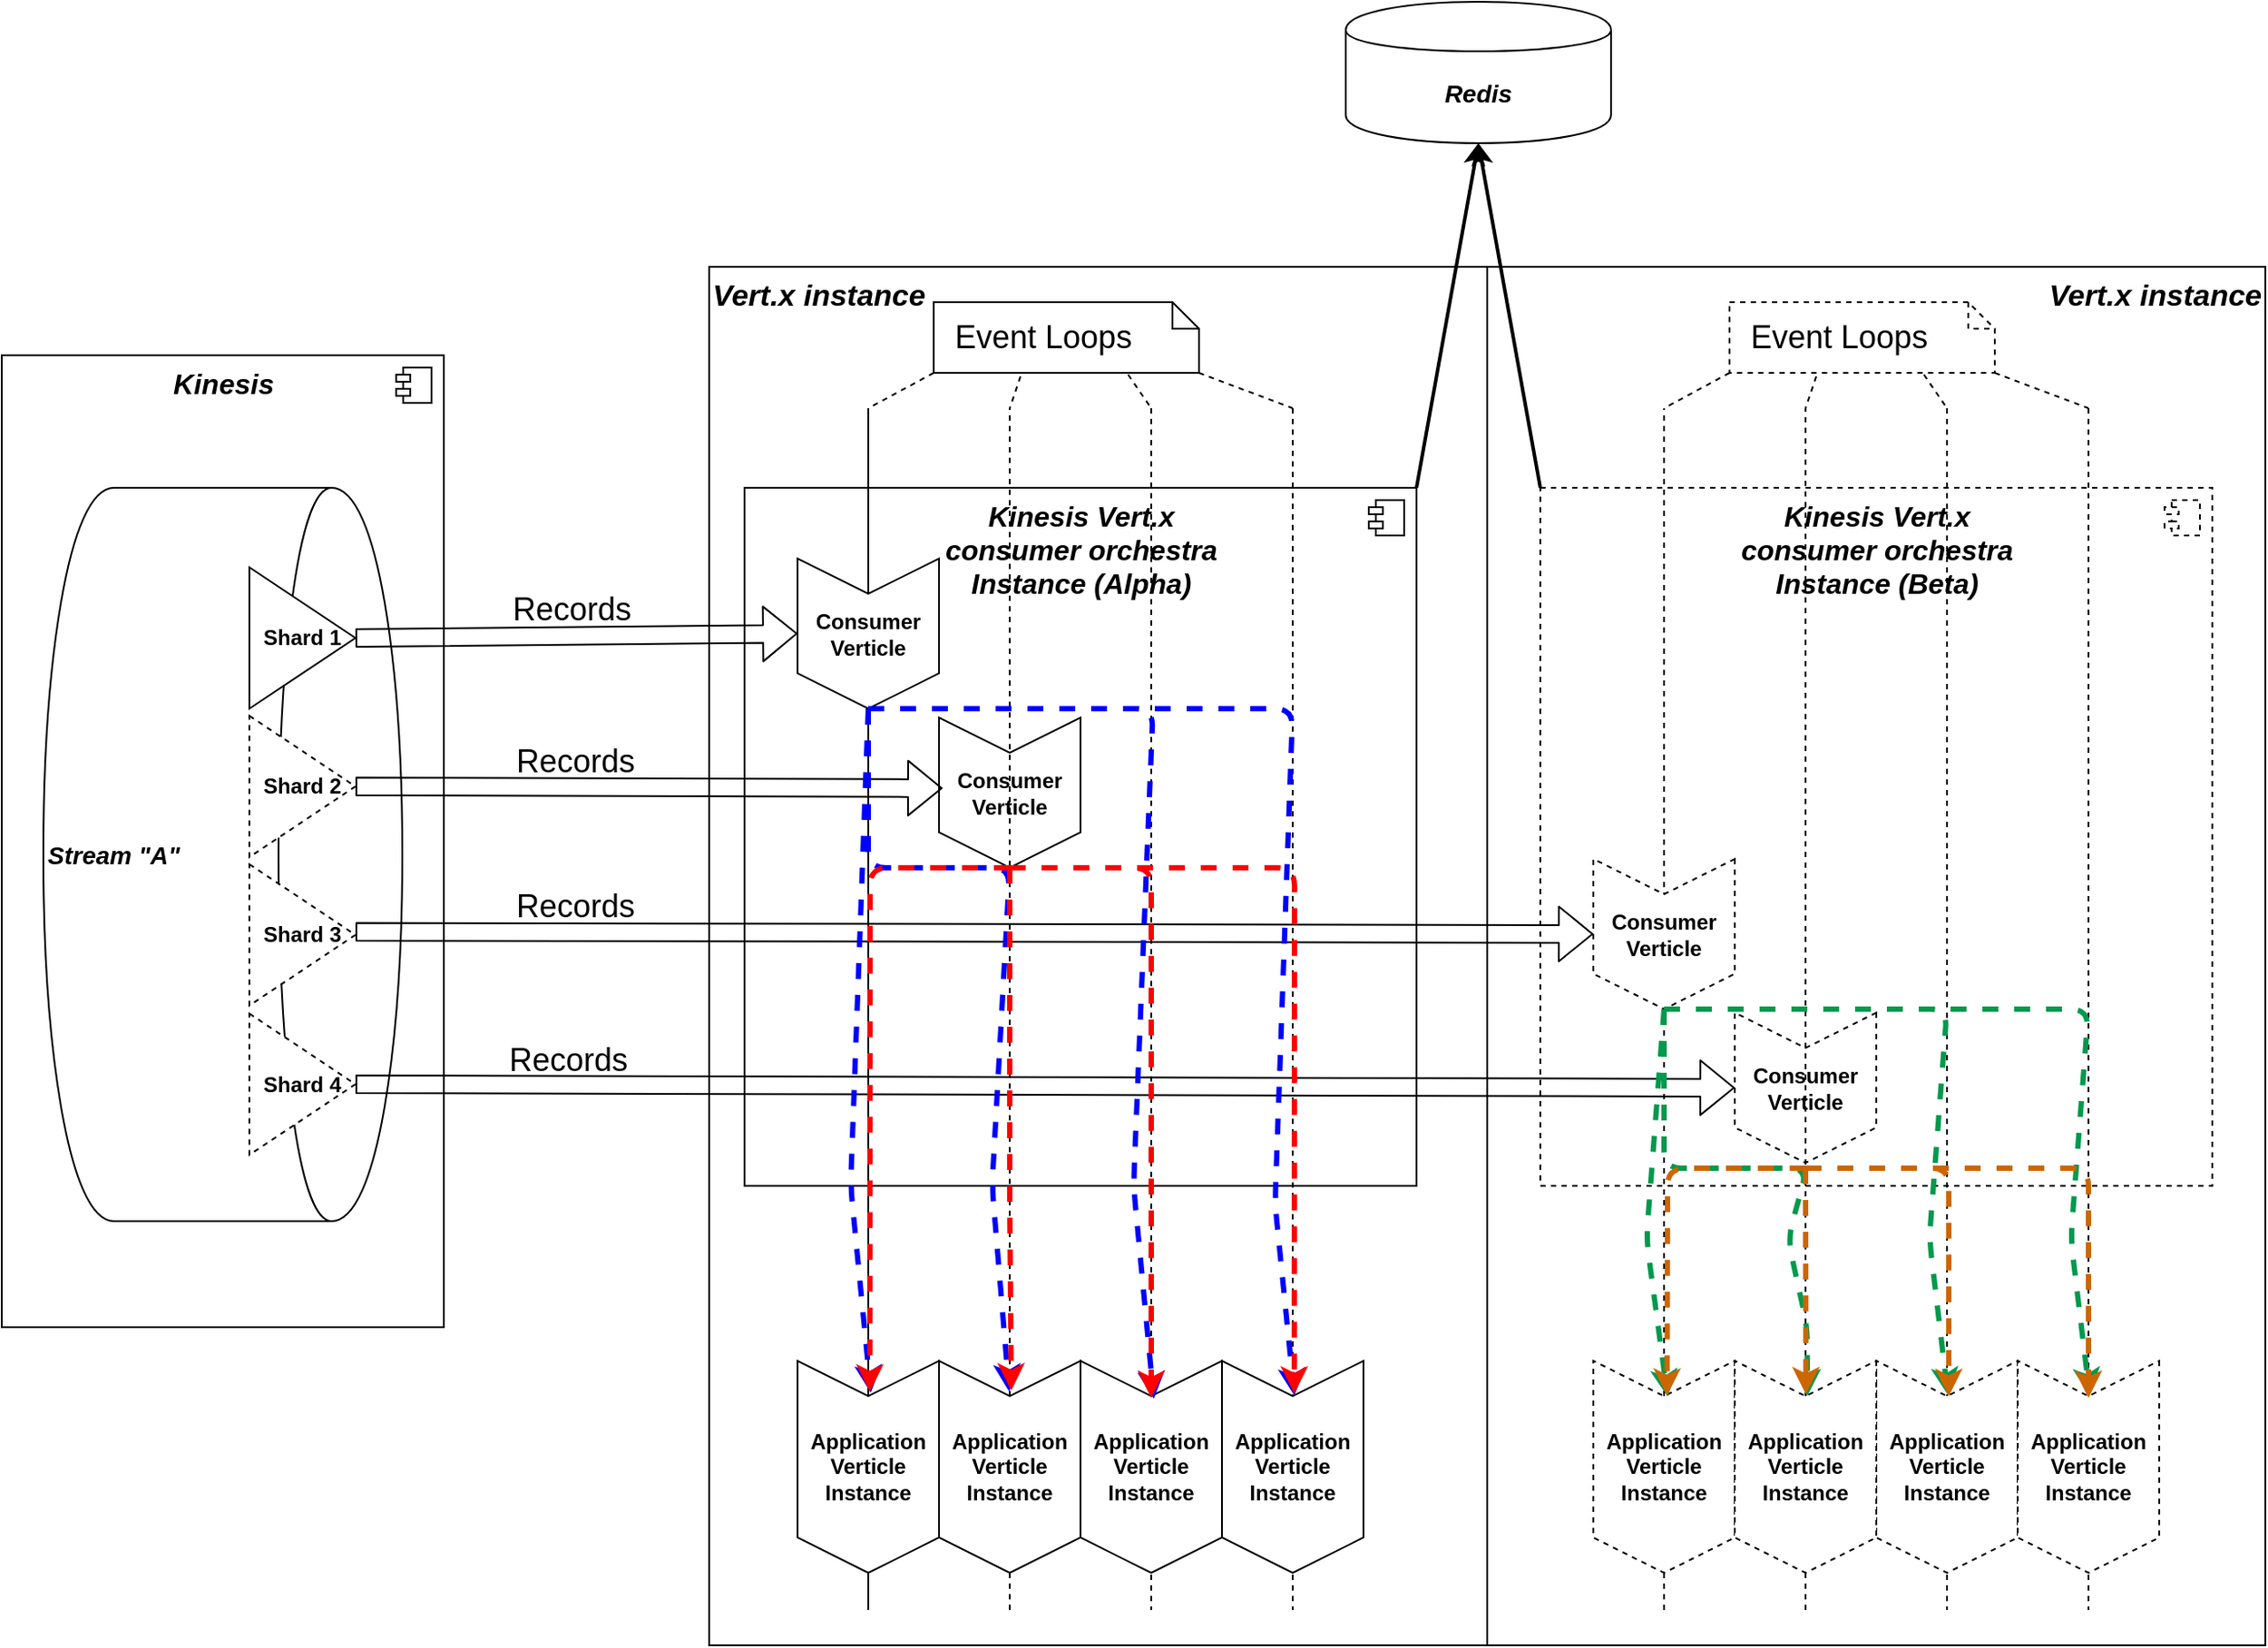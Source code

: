 <mxfile version="12.9.9" type="device"><diagram name="Page-1" id="929967ad-93f9-6ef4-fab6-5d389245f69c"><mxGraphModel dx="2062" dy="1188" grid="1" gridSize="10" guides="1" tooltips="1" connect="1" arrows="1" fold="1" page="1" pageScale="1.5" pageWidth="1169" pageHeight="826" background="none" math="0" shadow="0"><root><mxCell id="0" style=";html=1;"/><mxCell id="1" style=";html=1;" parent="0"/><mxCell id="77H4rRRYbR0-iuODLvp6-57" value="Vert.x instance" style="rounded=0;whiteSpace=wrap;html=1;verticalAlign=top;align=left;fontSize=17;fontStyle=3" vertex="1" parent="1"><mxGeometry x="750" y="240" width="440" height="780" as="geometry"/></mxCell><mxCell id="77H4rRRYbR0-iuODLvp6-2" value="Vert.x instance" style="rounded=0;whiteSpace=wrap;html=1;verticalAlign=top;align=right;fontSize=17;fontStyle=3" vertex="1" parent="1"><mxGeometry x="1190" y="240" width="440" height="780" as="geometry"/></mxCell><mxCell id="xgWH11rWyA3reWJHPSpk-3" value="Kinesis" style="html=1;dropTarget=0;horizontal=1;verticalAlign=top;fontStyle=3;fontSize=16;" parent="1" vertex="1"><mxGeometry x="350" y="290" width="250" height="550" as="geometry"/></mxCell><mxCell id="xgWH11rWyA3reWJHPSpk-4" value="" style="shape=component;jettyWidth=8;jettyHeight=4;" parent="xgWH11rWyA3reWJHPSpk-3" vertex="1"><mxGeometry x="1" width="20" height="20" relative="1" as="geometry"><mxPoint x="-27" y="7" as="offset"/></mxGeometry></mxCell><mxCell id="xgWH11rWyA3reWJHPSpk-1" value="Stream &quot;A&quot;" style="shape=cylinder;whiteSpace=wrap;html=1;boundedLbl=1;backgroundOutline=1;direction=south;fontStyle=3;fontSize=14;align=left;" parent="1" vertex="1"><mxGeometry x="373.5" y="365" width="203" height="415" as="geometry"/></mxCell><mxCell id="xgWH11rWyA3reWJHPSpk-5" value="Shard 1" style="triangle;whiteSpace=wrap;html=1;fontStyle=1" parent="1" vertex="1"><mxGeometry x="490" y="410" width="60" height="80" as="geometry"/></mxCell><mxCell id="xgWH11rWyA3reWJHPSpk-6" value="Shard 2" style="triangle;whiteSpace=wrap;html=1;dashed=1;fontStyle=1" parent="1" vertex="1"><mxGeometry x="490" y="494" width="60" height="80" as="geometry"/></mxCell><mxCell id="xgWH11rWyA3reWJHPSpk-12" value="Kinesis Vert.x &lt;br style=&quot;font-size: 16px&quot;&gt;consumer orchestra&lt;br&gt;Instance (Alpha)" style="html=1;dropTarget=0;fontSize=16;verticalAlign=top;fontStyle=3" parent="1" vertex="1"><mxGeometry x="770" y="365" width="380" height="395" as="geometry"/></mxCell><mxCell id="xgWH11rWyA3reWJHPSpk-13" value="" style="shape=component;jettyWidth=8;jettyHeight=4;" parent="xgWH11rWyA3reWJHPSpk-12" vertex="1"><mxGeometry x="1" width="20" height="20" relative="1" as="geometry"><mxPoint x="-27" y="7" as="offset"/></mxGeometry></mxCell><mxCell id="xgWH11rWyA3reWJHPSpk-15" value="" style="endArrow=none;html=1;fontSize=18;" parent="1" edge="1" source="xgWH11rWyA3reWJHPSpk-23"><mxGeometry width="50" height="50" relative="1" as="geometry"><mxPoint x="840" y="1000" as="sourcePoint"/><mxPoint x="840" y="320" as="targetPoint"/></mxGeometry></mxCell><mxCell id="xgWH11rWyA3reWJHPSpk-14" value="Consumer&lt;br&gt;Verticle" style="shape=step;perimeter=stepPerimeter;whiteSpace=wrap;html=1;fixedSize=1;direction=south;fontStyle=1" parent="1" vertex="1"><mxGeometry x="800" y="405" width="80" height="85" as="geometry"/></mxCell><mxCell id="xgWH11rWyA3reWJHPSpk-16" value="Consumer&lt;br&gt;Verticle" style="shape=step;perimeter=stepPerimeter;whiteSpace=wrap;html=1;fixedSize=1;direction=south;fontStyle=1" parent="1" vertex="1"><mxGeometry x="880" y="495" width="80" height="85" as="geometry"/></mxCell><mxCell id="xgWH11rWyA3reWJHPSpk-17" value="" style="endArrow=none;dashed=1;html=1;" parent="1" edge="1"><mxGeometry width="50" height="50" relative="1" as="geometry"><mxPoint x="1000" y="320" as="sourcePoint"/><mxPoint x="1000" y="1000" as="targetPoint"/></mxGeometry></mxCell><mxCell id="xgWH11rWyA3reWJHPSpk-18" value="" style="endArrow=none;dashed=1;html=1;" parent="1" edge="1"><mxGeometry width="50" height="50" relative="1" as="geometry"><mxPoint x="1080" y="320" as="sourcePoint"/><mxPoint x="1080" y="1000" as="targetPoint"/></mxGeometry></mxCell><mxCell id="xgWH11rWyA3reWJHPSpk-19" value="" style="shape=flexArrow;endArrow=classic;html=1;fontSize=18;entryX=0.5;entryY=1;entryDx=0;entryDy=0;exitX=1;exitY=0.5;exitDx=0;exitDy=0;" parent="1" source="xgWH11rWyA3reWJHPSpk-5" target="xgWH11rWyA3reWJHPSpk-14" edge="1"><mxGeometry width="50" height="50" relative="1" as="geometry"><mxPoint x="330" y="410" as="sourcePoint"/><mxPoint x="380" y="360" as="targetPoint"/></mxGeometry></mxCell><mxCell id="xgWH11rWyA3reWJHPSpk-20" value="Records" style="text;html=1;align=center;verticalAlign=middle;resizable=0;points=[];fontSize=18;" parent="xgWH11rWyA3reWJHPSpk-19" vertex="1" connectable="0"><mxGeometry x="-0.136" y="-2" relative="1" as="geometry"><mxPoint x="14" y="-17" as="offset"/></mxGeometry></mxCell><mxCell id="xgWH11rWyA3reWJHPSpk-21" value="" style="shape=flexArrow;endArrow=classic;html=1;fontSize=18;exitX=1;exitY=0.5;exitDx=0;exitDy=0;fillColor=none;gradientColor=#ffffff;" parent="1" edge="1" source="xgWH11rWyA3reWJHPSpk-6"><mxGeometry width="50" height="50" relative="1" as="geometry"><mxPoint x="550" y="699.5" as="sourcePoint"/><mxPoint x="882" y="535" as="targetPoint"/></mxGeometry></mxCell><mxCell id="xgWH11rWyA3reWJHPSpk-22" value="Records" style="text;html=1;align=center;verticalAlign=middle;resizable=0;points=[];fontSize=18;" parent="xgWH11rWyA3reWJHPSpk-21" vertex="1" connectable="0"><mxGeometry x="-0.136" y="-2" relative="1" as="geometry"><mxPoint x="-20.01" y="-17" as="offset"/></mxGeometry></mxCell><mxCell id="xgWH11rWyA3reWJHPSpk-26" value="Application&lt;br&gt;Verticle&lt;br&gt;Instance" style="shape=step;perimeter=stepPerimeter;whiteSpace=wrap;html=1;fixedSize=1;direction=south;fontStyle=1" parent="1" vertex="1"><mxGeometry x="960" y="859" width="80" height="120" as="geometry"/></mxCell><mxCell id="xgWH11rWyA3reWJHPSpk-27" value="Application&lt;br&gt;Verticle&lt;br&gt;Instance" style="shape=step;perimeter=stepPerimeter;whiteSpace=wrap;html=1;fixedSize=1;direction=south;fontStyle=1" parent="1" vertex="1"><mxGeometry x="1040" y="859" width="80" height="120" as="geometry"/></mxCell><mxCell id="xgWH11rWyA3reWJHPSpk-28" value="Event Loops" style="shape=note;size=15;align=left;spacingLeft=10;html=1;whiteSpace=wrap;fontSize=18;" parent="1" vertex="1"><mxGeometry x="877" y="260" width="150" height="40" as="geometry"/></mxCell><mxCell id="xgWH11rWyA3reWJHPSpk-29" value="" style="edgeStyle=none;endArrow=none;dashed=1;html=1;fontSize=18;exitX=0.733;exitY=1.025;exitDx=0;exitDy=0;exitPerimeter=0;" parent="1" source="xgWH11rWyA3reWJHPSpk-28" edge="1"><mxGeometry x="1" relative="1" as="geometry"><mxPoint x="1000" y="320" as="targetPoint"/><mxPoint x="1024" y="360" as="sourcePoint"/></mxGeometry></mxCell><mxCell id="xgWH11rWyA3reWJHPSpk-30" value="" style="edgeStyle=none;endArrow=none;exitX=1;exitY=1;dashed=1;html=1;fontSize=18;exitDx=0;exitDy=0;exitPerimeter=0;" parent="1" source="xgWH11rWyA3reWJHPSpk-28" edge="1"><mxGeometry x="1" relative="1" as="geometry"><mxPoint x="1080" y="320" as="targetPoint"/></mxGeometry></mxCell><mxCell id="xgWH11rWyA3reWJHPSpk-31" value="" style="edgeStyle=none;endArrow=none;dashed=1;html=1;fontSize=18;exitX=0.327;exitY=1.05;exitDx=0;exitDy=0;exitPerimeter=0;" parent="1" source="xgWH11rWyA3reWJHPSpk-28" edge="1"><mxGeometry x="1" relative="1" as="geometry"><mxPoint x="920" y="320" as="targetPoint"/><mxPoint x="1049.95" y="311" as="sourcePoint"/></mxGeometry></mxCell><mxCell id="xgWH11rWyA3reWJHPSpk-32" value="" style="edgeStyle=none;endArrow=none;dashed=1;html=1;fontSize=18;exitX=0;exitY=1;exitDx=0;exitDy=0;exitPerimeter=0;" parent="1" source="xgWH11rWyA3reWJHPSpk-28" edge="1"><mxGeometry x="1" relative="1" as="geometry"><mxPoint x="840" y="320" as="targetPoint"/><mxPoint x="989.05" y="312" as="sourcePoint"/></mxGeometry></mxCell><mxCell id="77H4rRRYbR0-iuODLvp6-5" value="" style="endArrow=none;dashed=1;html=1;" edge="1" parent="1" source="xgWH11rWyA3reWJHPSpk-24"><mxGeometry width="50" height="50" relative="1" as="geometry"><mxPoint x="920" y="1000" as="sourcePoint"/><mxPoint x="920" y="320" as="targetPoint"/></mxGeometry></mxCell><mxCell id="xgWH11rWyA3reWJHPSpk-23" value="Application&lt;br&gt;Verticle&lt;br&gt;Instance" style="shape=step;perimeter=stepPerimeter;whiteSpace=wrap;html=1;fixedSize=1;direction=south;fontStyle=1" parent="1" vertex="1"><mxGeometry x="800" y="859" width="80" height="120" as="geometry"/></mxCell><mxCell id="77H4rRRYbR0-iuODLvp6-6" value="" style="endArrow=none;html=1;fontSize=18;" edge="1" parent="1" target="xgWH11rWyA3reWJHPSpk-23"><mxGeometry width="50" height="50" relative="1" as="geometry"><mxPoint x="840" y="1000" as="sourcePoint"/><mxPoint x="840" y="360" as="targetPoint"/></mxGeometry></mxCell><mxCell id="xgWH11rWyA3reWJHPSpk-24" value="Application&lt;br&gt;Verticle&lt;br&gt;Instance" style="shape=step;perimeter=stepPerimeter;whiteSpace=wrap;html=1;fixedSize=1;direction=south;fontStyle=1" parent="1" vertex="1"><mxGeometry x="880" y="859" width="80" height="120" as="geometry"/></mxCell><mxCell id="77H4rRRYbR0-iuODLvp6-7" value="" style="endArrow=none;dashed=1;html=1;" edge="1" parent="1" target="xgWH11rWyA3reWJHPSpk-24"><mxGeometry width="50" height="50" relative="1" as="geometry"><mxPoint x="920" y="1000" as="sourcePoint"/><mxPoint x="920" y="350" as="targetPoint"/></mxGeometry></mxCell><mxCell id="77H4rRRYbR0-iuODLvp6-8" value="Kinesis Vert.x &lt;br style=&quot;font-size: 16px&quot;&gt;consumer orchestra&lt;br&gt;Instance (Beta)" style="html=1;dropTarget=0;fontSize=16;verticalAlign=top;fontStyle=3;dashed=1;" vertex="1" parent="1"><mxGeometry x="1220" y="365" width="380" height="395" as="geometry"/></mxCell><mxCell id="77H4rRRYbR0-iuODLvp6-9" value="" style="shape=component;jettyWidth=8;jettyHeight=4;dashed=1;" vertex="1" parent="77H4rRRYbR0-iuODLvp6-8"><mxGeometry x="1" width="20" height="20" relative="1" as="geometry"><mxPoint x="-27" y="7" as="offset"/></mxGeometry></mxCell><mxCell id="77H4rRRYbR0-iuODLvp6-10" value="" style="endArrow=none;html=1;fontSize=18;dashed=1;" edge="1" parent="1" source="77H4rRRYbR0-iuODLvp6-23"><mxGeometry width="50" height="50" relative="1" as="geometry"><mxPoint x="1290" y="1000" as="sourcePoint"/><mxPoint x="1290" y="320" as="targetPoint"/></mxGeometry></mxCell><mxCell id="77H4rRRYbR0-iuODLvp6-11" value="Consumer&lt;br&gt;Verticle" style="shape=step;perimeter=stepPerimeter;whiteSpace=wrap;html=1;fixedSize=1;direction=south;dashed=1;fontStyle=1" vertex="1" parent="1"><mxGeometry x="1250" y="575" width="80" height="85" as="geometry"/></mxCell><mxCell id="77H4rRRYbR0-iuODLvp6-12" value="Consumer&lt;br&gt;Verticle" style="shape=step;perimeter=stepPerimeter;whiteSpace=wrap;html=1;fixedSize=1;direction=south;dashed=1;fontStyle=1" vertex="1" parent="1"><mxGeometry x="1330" y="662" width="80" height="85" as="geometry"/></mxCell><mxCell id="77H4rRRYbR0-iuODLvp6-13" value="" style="endArrow=none;dashed=1;html=1;" edge="1" parent="1"><mxGeometry width="50" height="50" relative="1" as="geometry"><mxPoint x="1450" y="320" as="sourcePoint"/><mxPoint x="1450" y="1000" as="targetPoint"/></mxGeometry></mxCell><mxCell id="77H4rRRYbR0-iuODLvp6-14" value="" style="endArrow=none;dashed=1;html=1;" edge="1" parent="1"><mxGeometry width="50" height="50" relative="1" as="geometry"><mxPoint x="1530" y="320" as="sourcePoint"/><mxPoint x="1530" y="1000" as="targetPoint"/></mxGeometry></mxCell><mxCell id="77H4rRRYbR0-iuODLvp6-15" value="Application&lt;br&gt;Verticle&lt;br&gt;Instance" style="shape=step;perimeter=stepPerimeter;whiteSpace=wrap;html=1;fixedSize=1;direction=south;dashed=1;fontStyle=1" vertex="1" parent="1"><mxGeometry x="1410" y="859" width="80" height="120" as="geometry"/></mxCell><mxCell id="77H4rRRYbR0-iuODLvp6-16" value="Application&lt;br&gt;Verticle&lt;br&gt;Instance" style="shape=step;perimeter=stepPerimeter;whiteSpace=wrap;html=1;fixedSize=1;direction=south;dashed=1;fontStyle=1" vertex="1" parent="1"><mxGeometry x="1490" y="859" width="80" height="120" as="geometry"/></mxCell><mxCell id="77H4rRRYbR0-iuODLvp6-17" value="Event Loops" style="shape=note;size=15;align=left;spacingLeft=10;html=1;whiteSpace=wrap;fontSize=18;dashed=1;" vertex="1" parent="1"><mxGeometry x="1327" y="260" width="150" height="40" as="geometry"/></mxCell><mxCell id="77H4rRRYbR0-iuODLvp6-18" value="" style="edgeStyle=none;endArrow=none;dashed=1;html=1;fontSize=18;exitX=0.733;exitY=1.025;exitDx=0;exitDy=0;exitPerimeter=0;" edge="1" parent="1" source="77H4rRRYbR0-iuODLvp6-17"><mxGeometry x="1" relative="1" as="geometry"><mxPoint x="1450" y="320" as="targetPoint"/><mxPoint x="1474" y="360" as="sourcePoint"/></mxGeometry></mxCell><mxCell id="77H4rRRYbR0-iuODLvp6-19" value="" style="edgeStyle=none;endArrow=none;exitX=1;exitY=1;dashed=1;html=1;fontSize=18;exitDx=0;exitDy=0;exitPerimeter=0;" edge="1" parent="1" source="77H4rRRYbR0-iuODLvp6-17"><mxGeometry x="1" relative="1" as="geometry"><mxPoint x="1530" y="320" as="targetPoint"/></mxGeometry></mxCell><mxCell id="77H4rRRYbR0-iuODLvp6-20" value="" style="edgeStyle=none;endArrow=none;dashed=1;html=1;fontSize=18;exitX=0.327;exitY=1.05;exitDx=0;exitDy=0;exitPerimeter=0;" edge="1" parent="1" source="77H4rRRYbR0-iuODLvp6-17"><mxGeometry x="1" relative="1" as="geometry"><mxPoint x="1370" y="320" as="targetPoint"/><mxPoint x="1499.95" y="311" as="sourcePoint"/></mxGeometry></mxCell><mxCell id="77H4rRRYbR0-iuODLvp6-21" value="" style="edgeStyle=none;endArrow=none;dashed=1;html=1;fontSize=18;exitX=0;exitY=1;exitDx=0;exitDy=0;exitPerimeter=0;" edge="1" parent="1" source="77H4rRRYbR0-iuODLvp6-17"><mxGeometry x="1" relative="1" as="geometry"><mxPoint x="1290" y="320" as="targetPoint"/><mxPoint x="1439.05" y="312" as="sourcePoint"/></mxGeometry></mxCell><mxCell id="77H4rRRYbR0-iuODLvp6-22" value="" style="endArrow=none;dashed=1;html=1;exitX=0.175;exitY=0.5;exitDx=0;exitDy=0;exitPerimeter=0;" edge="1" parent="1" source="77H4rRRYbR0-iuODLvp6-25"><mxGeometry width="50" height="50" relative="1" as="geometry"><mxPoint x="1370" y="1000" as="sourcePoint"/><mxPoint x="1370" y="320" as="targetPoint"/></mxGeometry></mxCell><mxCell id="77H4rRRYbR0-iuODLvp6-23" value="Application&lt;br&gt;Verticle&lt;br&gt;Instance" style="shape=step;perimeter=stepPerimeter;whiteSpace=wrap;html=1;fixedSize=1;direction=south;dashed=1;fontStyle=1" vertex="1" parent="1"><mxGeometry x="1250" y="859" width="80" height="120" as="geometry"/></mxCell><mxCell id="77H4rRRYbR0-iuODLvp6-24" value="" style="endArrow=none;html=1;fontSize=18;dashed=1;" edge="1" parent="1" target="77H4rRRYbR0-iuODLvp6-23"><mxGeometry width="50" height="50" relative="1" as="geometry"><mxPoint x="1290" y="1000" as="sourcePoint"/><mxPoint x="1290" y="360" as="targetPoint"/></mxGeometry></mxCell><mxCell id="77H4rRRYbR0-iuODLvp6-25" value="Application&lt;br&gt;Verticle&lt;br&gt;Instance" style="shape=step;perimeter=stepPerimeter;whiteSpace=wrap;html=1;fixedSize=1;direction=south;dashed=1;fontStyle=1" vertex="1" parent="1"><mxGeometry x="1330" y="859" width="80" height="120" as="geometry"/></mxCell><mxCell id="77H4rRRYbR0-iuODLvp6-26" value="" style="endArrow=none;dashed=1;html=1;" edge="1" parent="1" target="77H4rRRYbR0-iuODLvp6-25"><mxGeometry width="50" height="50" relative="1" as="geometry"><mxPoint x="1370" y="1000" as="sourcePoint"/><mxPoint x="1370" y="350" as="targetPoint"/></mxGeometry></mxCell><mxCell id="77H4rRRYbR0-iuODLvp6-27" value="Shard 3" style="triangle;whiteSpace=wrap;html=1;dashed=1;fontStyle=1" vertex="1" parent="1"><mxGeometry x="490" y="578" width="60" height="80" as="geometry"/></mxCell><mxCell id="77H4rRRYbR0-iuODLvp6-28" value="Shard 4" style="triangle;whiteSpace=wrap;html=1;dashed=1;fontStyle=1" vertex="1" parent="1"><mxGeometry x="490" y="662.5" width="60" height="80" as="geometry"/></mxCell><mxCell id="77H4rRRYbR0-iuODLvp6-29" value="" style="shape=flexArrow;endArrow=classic;html=1;fontSize=18;entryX=0.5;entryY=1;entryDx=0;entryDy=0;exitX=1;exitY=0.5;exitDx=0;exitDy=0;" edge="1" parent="1" target="77H4rRRYbR0-iuODLvp6-11"><mxGeometry width="50" height="50" relative="1" as="geometry"><mxPoint x="550" y="616.25" as="sourcePoint"/><mxPoint x="800" y="613.75" as="targetPoint"/></mxGeometry></mxCell><mxCell id="77H4rRRYbR0-iuODLvp6-30" value="Records" style="text;html=1;align=center;verticalAlign=middle;resizable=0;points=[];fontSize=18;" vertex="1" connectable="0" parent="77H4rRRYbR0-iuODLvp6-29"><mxGeometry x="-0.136" y="-2" relative="1" as="geometry"><mxPoint x="-179" y="-17" as="offset"/></mxGeometry></mxCell><mxCell id="77H4rRRYbR0-iuODLvp6-32" value="" style="shape=flexArrow;endArrow=classic;html=1;fontSize=18;entryX=0.5;entryY=1;entryDx=0;entryDy=0;exitX=1;exitY=0.5;exitDx=0;exitDy=0;" edge="1" parent="1" source="77H4rRRYbR0-iuODLvp6-28" target="77H4rRRYbR0-iuODLvp6-12"><mxGeometry width="50" height="50" relative="1" as="geometry"><mxPoint x="550" y="689.38" as="sourcePoint"/><mxPoint x="1250" y="690.63" as="targetPoint"/></mxGeometry></mxCell><mxCell id="77H4rRRYbR0-iuODLvp6-33" value="Records" style="text;html=1;align=center;verticalAlign=middle;resizable=0;points=[];fontSize=18;" vertex="1" connectable="0" parent="77H4rRRYbR0-iuODLvp6-32"><mxGeometry x="-0.136" y="-2" relative="1" as="geometry"><mxPoint x="-217" y="-17" as="offset"/></mxGeometry></mxCell><mxCell id="77H4rRRYbR0-iuODLvp6-34" value="" style="endArrow=classic;html=1;dashed=1;fillColor=none;gradientColor=#ffffff;fontSize=14;entryX=0.15;entryY=0.482;entryDx=0;entryDy=0;entryPerimeter=0;strokeColor=#0000FF;strokeWidth=3;" edge="1" parent="1" target="xgWH11rWyA3reWJHPSpk-23"><mxGeometry width="50" height="50" relative="1" as="geometry"><mxPoint x="840" y="490" as="sourcePoint"/><mxPoint x="1070" y="740" as="targetPoint"/><Array as="points"><mxPoint x="830" y="760"/></Array></mxGeometry></mxCell><mxCell id="77H4rRRYbR0-iuODLvp6-35" value="" style="endArrow=classic;html=1;dashed=1;fillColor=none;gradientColor=#ffffff;fontSize=14;entryX=0.145;entryY=0.504;entryDx=0;entryDy=0;entryPerimeter=0;strokeColor=#0000FF;strokeWidth=3;" edge="1" parent="1" target="xgWH11rWyA3reWJHPSpk-24"><mxGeometry width="50" height="50" relative="1" as="geometry"><mxPoint x="840" y="490" as="sourcePoint"/><mxPoint x="834" y="881" as="targetPoint"/><Array as="points"><mxPoint x="840" y="580"/><mxPoint x="920" y="580"/><mxPoint x="910" y="760"/></Array></mxGeometry></mxCell><mxCell id="77H4rRRYbR0-iuODLvp6-36" value="" style="endArrow=classic;html=1;dashed=1;fillColor=none;gradientColor=#ffffff;fontSize=14;entryX=0.179;entryY=0.482;entryDx=0;entryDy=0;entryPerimeter=0;strokeColor=#0000FF;strokeWidth=3;" edge="1" parent="1" target="xgWH11rWyA3reWJHPSpk-26"><mxGeometry width="50" height="50" relative="1" as="geometry"><mxPoint x="840" y="490" as="sourcePoint"/><mxPoint x="834" y="881" as="targetPoint"/><Array as="points"><mxPoint x="1001" y="490"/><mxPoint x="990" y="760"/></Array></mxGeometry></mxCell><mxCell id="77H4rRRYbR0-iuODLvp6-38" value="" style="endArrow=classic;html=1;dashed=1;fillColor=none;gradientColor=#ffffff;fontSize=14;entryX=0.164;entryY=0.488;entryDx=0;entryDy=0;strokeColor=#0000FF;strokeWidth=3;entryPerimeter=0;" edge="1" parent="1" target="xgWH11rWyA3reWJHPSpk-27"><mxGeometry width="50" height="50" relative="1" as="geometry"><mxPoint x="840" y="490" as="sourcePoint"/><mxPoint x="914" y="881" as="targetPoint"/><Array as="points"><mxPoint x="1080" y="490"/><mxPoint x="1070" y="770"/></Array></mxGeometry></mxCell><mxCell id="77H4rRRYbR0-iuODLvp6-41" value="" style="endArrow=classic;html=1;dashed=1;fillColor=none;gradientColor=#ffffff;fontSize=14;entryX=0.145;entryY=0.489;entryDx=0;entryDy=0;strokeColor=#FF0000;strokeWidth=3;entryPerimeter=0;" edge="1" parent="1" target="xgWH11rWyA3reWJHPSpk-23"><mxGeometry width="50" height="50" relative="1" as="geometry"><mxPoint x="920" y="580" as="sourcePoint"/><mxPoint x="810" y="869.96" as="targetPoint"/><Array as="points"><mxPoint x="841" y="580"/></Array></mxGeometry></mxCell><mxCell id="77H4rRRYbR0-iuODLvp6-42" value="" style="endArrow=classic;html=1;dashed=1;fillColor=none;gradientColor=#ffffff;fontSize=14;entryX=0.14;entryY=0.489;entryDx=0;entryDy=0;strokeColor=#FF0000;strokeWidth=3;entryPerimeter=0;" edge="1" parent="1" target="xgWH11rWyA3reWJHPSpk-24"><mxGeometry width="50" height="50" relative="1" as="geometry"><mxPoint x="920" y="580" as="sourcePoint"/><mxPoint x="834" y="881" as="targetPoint"/><Array as="points"><mxPoint x="920" y="770"/></Array></mxGeometry></mxCell><mxCell id="77H4rRRYbR0-iuODLvp6-43" value="" style="endArrow=classic;html=1;dashed=1;fillColor=none;gradientColor=#ffffff;fontSize=14;strokeColor=#FF0000;strokeWidth=3;" edge="1" parent="1"><mxGeometry width="50" height="50" relative="1" as="geometry"><mxPoint x="920" y="580" as="sourcePoint"/><mxPoint x="1000" y="880" as="targetPoint"/><Array as="points"><mxPoint x="1000" y="580"/><mxPoint x="1000" y="770"/></Array></mxGeometry></mxCell><mxCell id="77H4rRRYbR0-iuODLvp6-44" value="" style="endArrow=classic;html=1;dashed=1;fillColor=none;gradientColor=#ffffff;fontSize=14;strokeColor=#FF0000;strokeWidth=3;entryX=0.155;entryY=0.489;entryDx=0;entryDy=0;entryPerimeter=0;" edge="1" parent="1" target="xgWH11rWyA3reWJHPSpk-27"><mxGeometry width="50" height="50" relative="1" as="geometry"><mxPoint x="920" y="580" as="sourcePoint"/><mxPoint x="1061" y="850" as="targetPoint"/><Array as="points"><mxPoint x="1081" y="580"/></Array></mxGeometry></mxCell><mxCell id="77H4rRRYbR0-iuODLvp6-46" value="" style="endArrow=classic;html=1;dashed=1;fillColor=none;gradientColor=#ffffff;fontSize=14;entryX=0.169;entryY=0.475;entryDx=0;entryDy=0;entryPerimeter=0;strokeColor=#00994D;strokeWidth=3;" edge="1" parent="1" target="77H4rRRYbR0-iuODLvp6-23"><mxGeometry width="50" height="50" relative="1" as="geometry"><mxPoint x="1290" y="660" as="sourcePoint"/><mxPoint x="810" y="869.96" as="targetPoint"/><Array as="points"><mxPoint x="1280" y="790"/></Array></mxGeometry></mxCell><mxCell id="77H4rRRYbR0-iuODLvp6-47" value="" style="endArrow=classic;html=1;dashed=1;fillColor=none;gradientColor=#ffffff;fontSize=14;entryX=0.167;entryY=0.488;entryDx=0;entryDy=0;entryPerimeter=0;strokeColor=#00994D;strokeWidth=3;" edge="1" parent="1" target="77H4rRRYbR0-iuODLvp6-25"><mxGeometry width="50" height="50" relative="1" as="geometry"><mxPoint x="1290" y="660" as="sourcePoint"/><mxPoint x="1262" y="869.96" as="targetPoint"/><Array as="points"><mxPoint x="1290" y="750"/><mxPoint x="1371" y="750"/><mxPoint x="1360" y="790"/><mxPoint x="1371" y="840"/></Array></mxGeometry></mxCell><mxCell id="77H4rRRYbR0-iuODLvp6-48" value="" style="endArrow=classic;html=1;dashed=1;fillColor=none;gradientColor=#ffffff;fontSize=14;entryX=0.16;entryY=0.494;entryDx=0;entryDy=0;entryPerimeter=0;strokeColor=#00994D;strokeWidth=3;exitX=1;exitY=0.5;exitDx=0;exitDy=0;" edge="1" parent="1" source="77H4rRRYbR0-iuODLvp6-11" target="77H4rRRYbR0-iuODLvp6-15"><mxGeometry width="50" height="50" relative="1" as="geometry"><mxPoint x="1300" y="670" as="sourcePoint"/><mxPoint x="1344.96" y="868.04" as="targetPoint"/><Array as="points"><mxPoint x="1450" y="660"/><mxPoint x="1440" y="790"/></Array></mxGeometry></mxCell><mxCell id="77H4rRRYbR0-iuODLvp6-49" value="" style="endArrow=classic;html=1;dashed=1;fillColor=none;gradientColor=#ffffff;fontSize=14;entryX=0.161;entryY=0.492;entryDx=0;entryDy=0;entryPerimeter=0;strokeColor=#00994D;strokeWidth=3;" edge="1" parent="1" target="77H4rRRYbR0-iuODLvp6-16"><mxGeometry width="50" height="50" relative="1" as="geometry"><mxPoint x="1290" y="660" as="sourcePoint"/><mxPoint x="1424" y="868.04" as="targetPoint"/><Array as="points"><mxPoint x="1530" y="660"/><mxPoint x="1520" y="790"/></Array></mxGeometry></mxCell><mxCell id="77H4rRRYbR0-iuODLvp6-50" value="" style="endArrow=classic;html=1;dashed=1;fillColor=none;gradientColor=#ffffff;fontSize=14;entryX=0.164;entryY=0.479;entryDx=0;entryDy=0;strokeColor=#CC6600;strokeWidth=3;entryPerimeter=0;" edge="1" parent="1" target="77H4rRRYbR0-iuODLvp6-23"><mxGeometry width="50" height="50" relative="1" as="geometry"><mxPoint x="1370" y="750" as="sourcePoint"/><mxPoint x="1500" y="866" as="targetPoint"/><Array as="points"><mxPoint x="1292" y="750"/></Array></mxGeometry></mxCell><mxCell id="77H4rRRYbR0-iuODLvp6-51" value="" style="endArrow=classic;html=1;dashed=1;fillColor=none;gradientColor=#ffffff;fontSize=14;entryX=0.158;entryY=0.497;entryDx=0;entryDy=0;strokeColor=#CC6600;strokeWidth=3;entryPerimeter=0;" edge="1" parent="1" target="77H4rRRYbR0-iuODLvp6-25"><mxGeometry width="50" height="50" relative="1" as="geometry"><mxPoint x="1370" y="750" as="sourcePoint"/><mxPoint x="1284" y="881" as="targetPoint"/><Array as="points"/></mxGeometry></mxCell><mxCell id="77H4rRRYbR0-iuODLvp6-52" value="" style="endArrow=classic;html=1;dashed=1;fillColor=none;gradientColor=#ffffff;fontSize=14;strokeColor=#CC6600;strokeWidth=3;" edge="1" parent="1"><mxGeometry width="50" height="50" relative="1" as="geometry"><mxPoint x="1370" y="750" as="sourcePoint"/><mxPoint x="1451" y="879" as="targetPoint"/><Array as="points"><mxPoint x="1451" y="750"/></Array></mxGeometry></mxCell><mxCell id="77H4rRRYbR0-iuODLvp6-53" value="" style="endArrow=classic;html=1;dashed=1;fillColor=none;gradientColor=#ffffff;fontSize=14;strokeColor=#CC6600;strokeWidth=3;" edge="1" parent="1"><mxGeometry width="50" height="50" relative="1" as="geometry"><mxPoint x="1370" y="750" as="sourcePoint"/><mxPoint x="1530" y="880" as="targetPoint"/><Array as="points"><mxPoint x="1530" y="750"/></Array></mxGeometry></mxCell><mxCell id="77H4rRRYbR0-iuODLvp6-54" value="Redis" style="shape=cylinder;whiteSpace=wrap;html=1;boundedLbl=1;backgroundOutline=1;fontSize=14;align=center;fontStyle=3" vertex="1" parent="1"><mxGeometry x="1110" y="90" width="150" height="80" as="geometry"/></mxCell><mxCell id="77H4rRRYbR0-iuODLvp6-55" value="" style="endArrow=classic;html=1;strokeColor=#000000;strokeWidth=2;fillColor=none;gradientColor=#ffffff;fontSize=14;exitX=1;exitY=0;exitDx=0;exitDy=0;entryX=0.5;entryY=1;entryDx=0;entryDy=0;" edge="1" parent="1" source="xgWH11rWyA3reWJHPSpk-12" target="77H4rRRYbR0-iuODLvp6-54"><mxGeometry width="50" height="50" relative="1" as="geometry"><mxPoint x="1110" y="290" as="sourcePoint"/><mxPoint x="1160" y="240" as="targetPoint"/></mxGeometry></mxCell><mxCell id="77H4rRRYbR0-iuODLvp6-56" value="" style="endArrow=classic;html=1;strokeColor=#000000;strokeWidth=2;fillColor=none;gradientColor=#ffffff;fontSize=14;exitX=0;exitY=0;exitDx=0;exitDy=0;entryX=0.5;entryY=1;entryDx=0;entryDy=0;" edge="1" parent="1" source="77H4rRRYbR0-iuODLvp6-8" target="77H4rRRYbR0-iuODLvp6-54"><mxGeometry width="50" height="50" relative="1" as="geometry"><mxPoint x="1110.98" y="373.845" as="sourcePoint"/><mxPoint x="1169.95" y="180" as="targetPoint"/></mxGeometry></mxCell></root></mxGraphModel></diagram></mxfile>